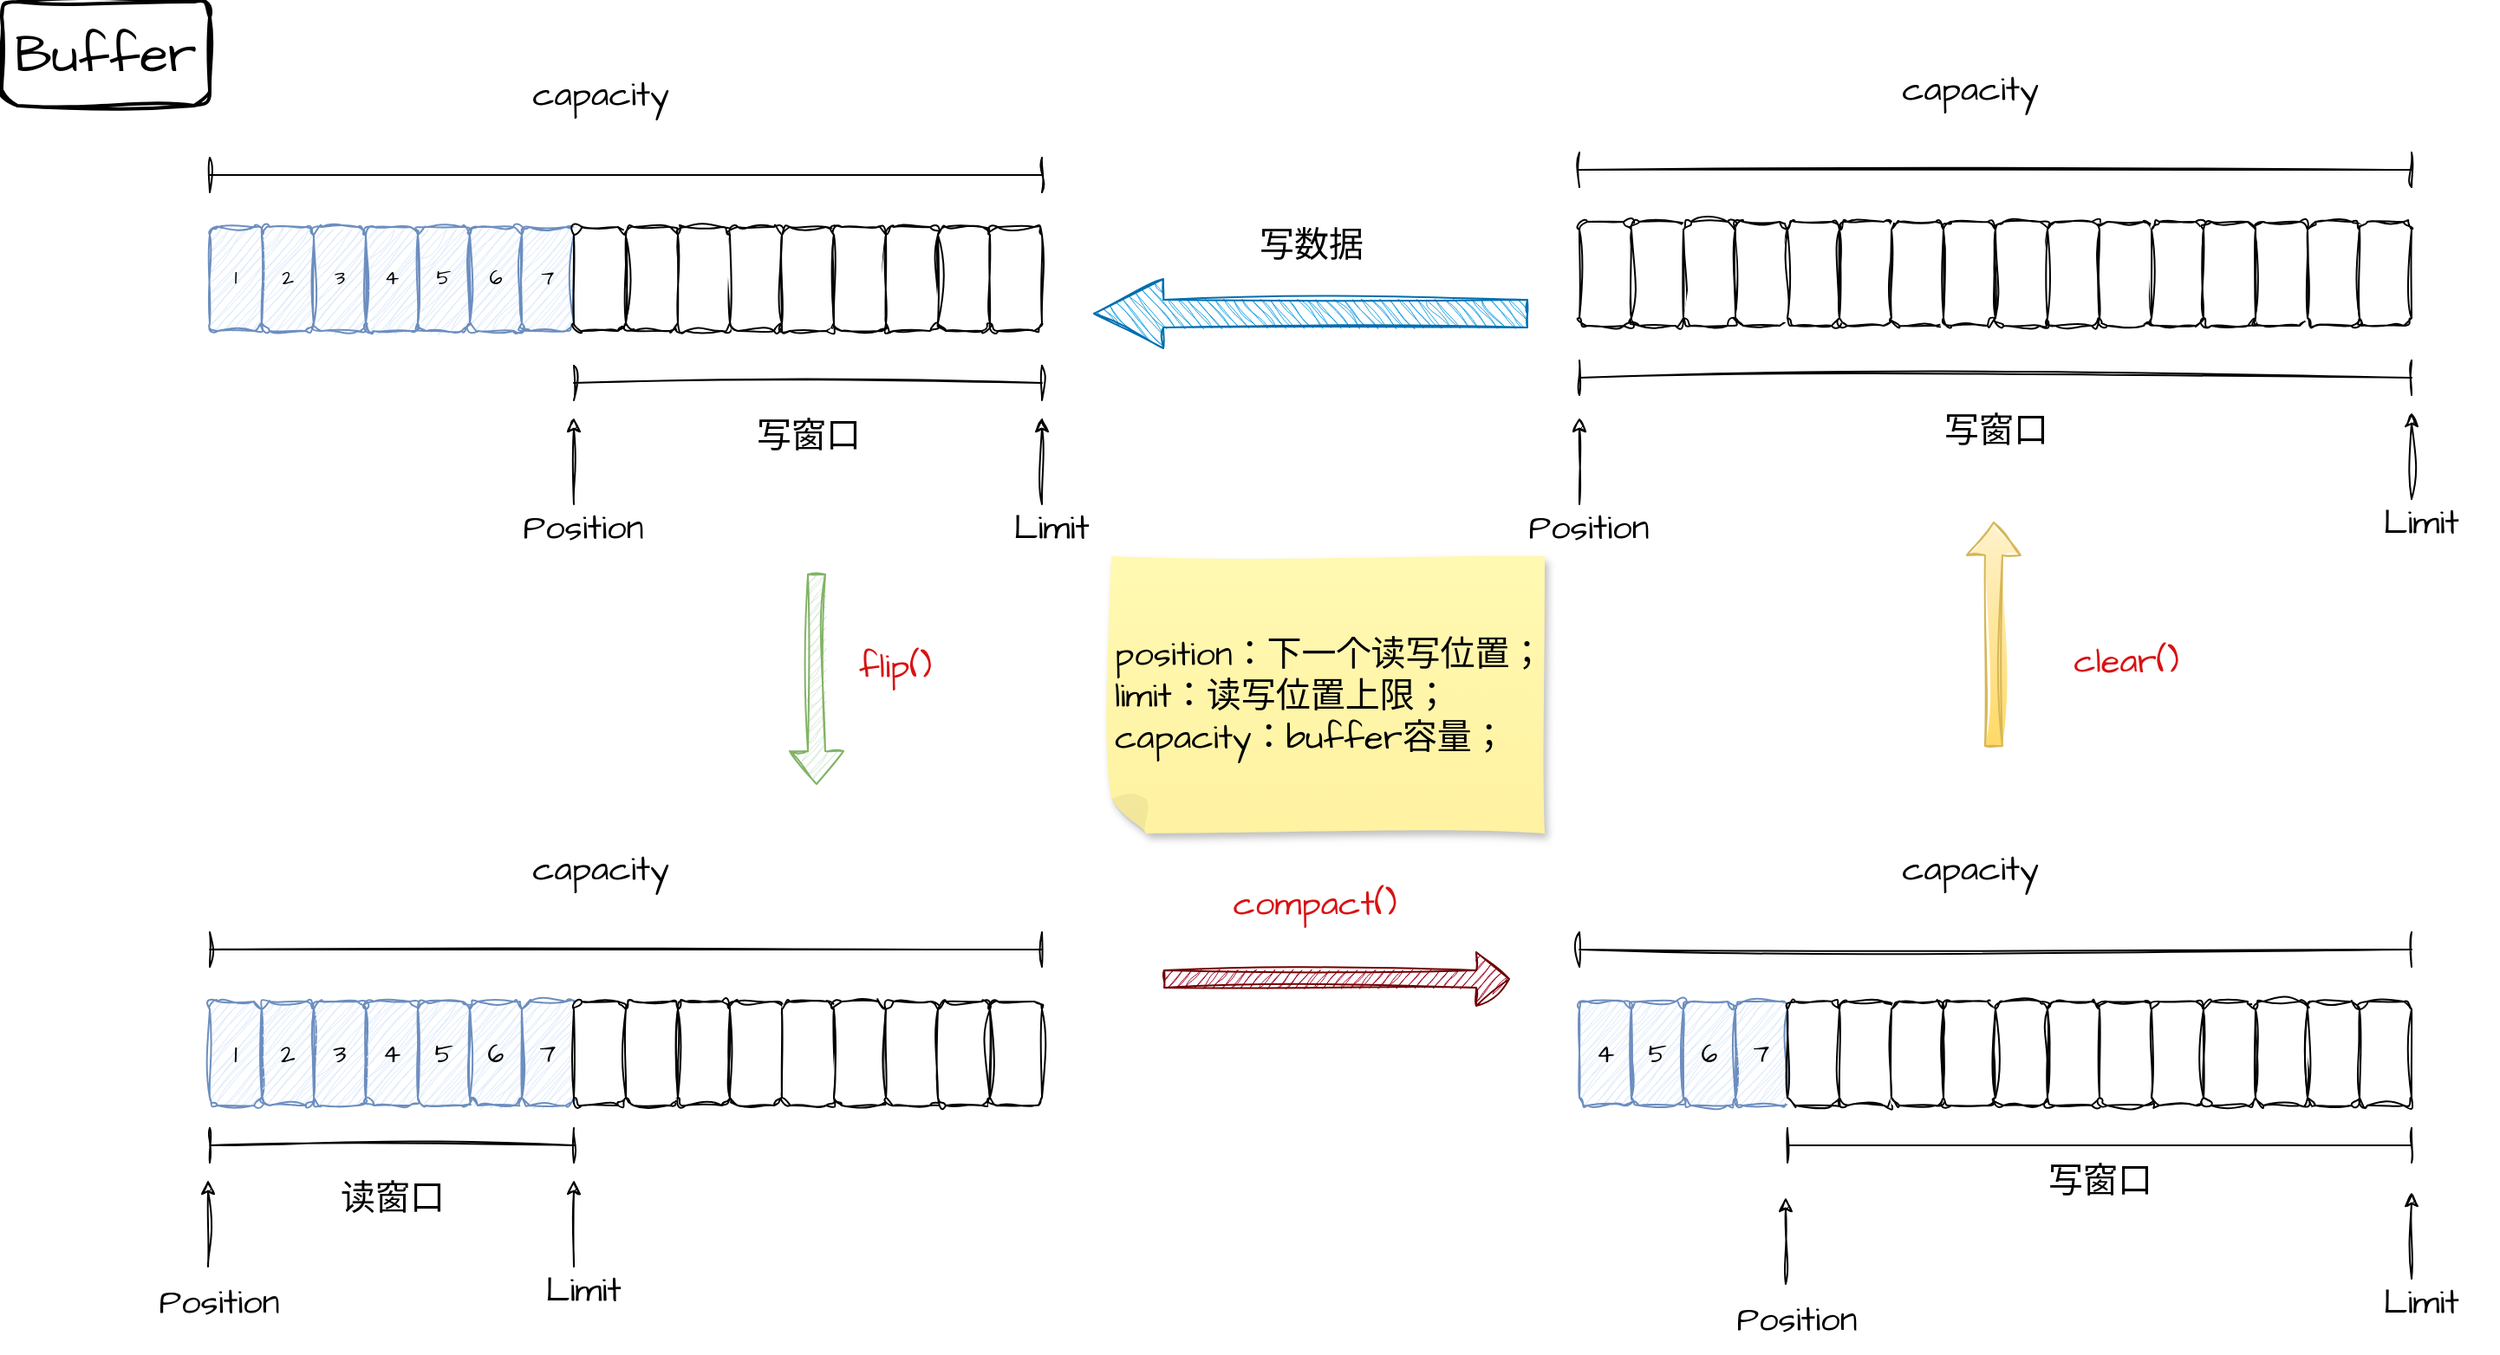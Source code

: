 <mxfile version="27.0.6">
  <diagram name="NIO" id="hX4jP7OQeTvtpRKGKHou">
    <mxGraphModel dx="1096" dy="573" grid="1" gridSize="10" guides="1" tooltips="1" connect="1" arrows="1" fold="1" page="1" pageScale="1" pageWidth="827" pageHeight="1169" math="0" shadow="0">
      <root>
        <mxCell id="0" />
        <mxCell id="1" parent="0" />
        <mxCell id="yHCWqc4DaBY5xj_Iv7wU-91" value="" style="group;fontSize=15;" vertex="1" connectable="0" parent="1">
          <mxGeometry x="90" y="490" width="520" height="290" as="geometry" />
        </mxCell>
        <mxCell id="yHCWqc4DaBY5xj_Iv7wU-63" value="" style="group" vertex="1" connectable="0" parent="yHCWqc4DaBY5xj_Iv7wU-91">
          <mxGeometry x="40" width="480" height="157" as="geometry" />
        </mxCell>
        <mxCell id="yHCWqc4DaBY5xj_Iv7wU-64" value="1" style="rounded=1;whiteSpace=wrap;html=1;sketch=1;hachureGap=4;jiggle=2;curveFitting=1;fontFamily=Architects Daughter;fontSource=https%3A%2F%2Ffonts.googleapis.com%2Fcss%3Ffamily%3DArchitects%2BDaughter;fillColor=#dae8fc;strokeColor=#6c8ebf;fontSize=15;" vertex="1" parent="yHCWqc4DaBY5xj_Iv7wU-63">
          <mxGeometry y="97" width="30" height="60" as="geometry" />
        </mxCell>
        <mxCell id="yHCWqc4DaBY5xj_Iv7wU-65" value="2" style="rounded=1;whiteSpace=wrap;html=1;sketch=1;hachureGap=4;jiggle=2;curveFitting=1;fontFamily=Architects Daughter;fontSource=https%3A%2F%2Ffonts.googleapis.com%2Fcss%3Ffamily%3DArchitects%2BDaughter;fillColor=#dae8fc;strokeColor=#6c8ebf;fontSize=15;" vertex="1" parent="yHCWqc4DaBY5xj_Iv7wU-63">
          <mxGeometry x="30" y="97" width="30" height="60" as="geometry" />
        </mxCell>
        <mxCell id="yHCWqc4DaBY5xj_Iv7wU-66" value="3" style="rounded=1;whiteSpace=wrap;html=1;sketch=1;hachureGap=4;jiggle=2;curveFitting=1;fontFamily=Architects Daughter;fontSource=https%3A%2F%2Ffonts.googleapis.com%2Fcss%3Ffamily%3DArchitects%2BDaughter;fillColor=#dae8fc;strokeColor=#6c8ebf;fontSize=15;" vertex="1" parent="yHCWqc4DaBY5xj_Iv7wU-63">
          <mxGeometry x="60" y="97" width="30" height="60" as="geometry" />
        </mxCell>
        <mxCell id="yHCWqc4DaBY5xj_Iv7wU-67" value="4" style="rounded=1;whiteSpace=wrap;html=1;sketch=1;hachureGap=4;jiggle=2;curveFitting=1;fontFamily=Architects Daughter;fontSource=https%3A%2F%2Ffonts.googleapis.com%2Fcss%3Ffamily%3DArchitects%2BDaughter;fillColor=#dae8fc;strokeColor=#6c8ebf;fontSize=15;" vertex="1" parent="yHCWqc4DaBY5xj_Iv7wU-63">
          <mxGeometry x="90" y="97" width="30" height="60" as="geometry" />
        </mxCell>
        <mxCell id="yHCWqc4DaBY5xj_Iv7wU-68" value="5" style="rounded=1;whiteSpace=wrap;html=1;sketch=1;hachureGap=4;jiggle=2;curveFitting=1;fontFamily=Architects Daughter;fontSource=https%3A%2F%2Ffonts.googleapis.com%2Fcss%3Ffamily%3DArchitects%2BDaughter;fillColor=#dae8fc;strokeColor=#6c8ebf;fontSize=15;" vertex="1" parent="yHCWqc4DaBY5xj_Iv7wU-63">
          <mxGeometry x="120" y="97" width="30" height="60" as="geometry" />
        </mxCell>
        <mxCell id="yHCWqc4DaBY5xj_Iv7wU-69" value="6" style="rounded=1;whiteSpace=wrap;html=1;sketch=1;hachureGap=4;jiggle=2;curveFitting=1;fontFamily=Architects Daughter;fontSource=https%3A%2F%2Ffonts.googleapis.com%2Fcss%3Ffamily%3DArchitects%2BDaughter;fillColor=#dae8fc;strokeColor=#6c8ebf;fontSize=15;" vertex="1" parent="yHCWqc4DaBY5xj_Iv7wU-63">
          <mxGeometry x="150" y="97" width="30" height="60" as="geometry" />
        </mxCell>
        <mxCell id="yHCWqc4DaBY5xj_Iv7wU-70" value="7" style="rounded=1;whiteSpace=wrap;html=1;sketch=1;hachureGap=4;jiggle=2;curveFitting=1;fontFamily=Architects Daughter;fontSource=https%3A%2F%2Ffonts.googleapis.com%2Fcss%3Ffamily%3DArchitects%2BDaughter;fillColor=#dae8fc;strokeColor=#6c8ebf;fontSize=15;" vertex="1" parent="yHCWqc4DaBY5xj_Iv7wU-63">
          <mxGeometry x="180" y="97" width="30" height="60" as="geometry" />
        </mxCell>
        <mxCell id="yHCWqc4DaBY5xj_Iv7wU-71" value="" style="rounded=1;whiteSpace=wrap;html=1;sketch=1;hachureGap=4;jiggle=2;curveFitting=1;fontFamily=Architects Daughter;fontSource=https%3A%2F%2Ffonts.googleapis.com%2Fcss%3Ffamily%3DArchitects%2BDaughter;fontSize=15;" vertex="1" parent="yHCWqc4DaBY5xj_Iv7wU-63">
          <mxGeometry x="210" y="97" width="30" height="60" as="geometry" />
        </mxCell>
        <mxCell id="yHCWqc4DaBY5xj_Iv7wU-72" value="" style="rounded=1;whiteSpace=wrap;html=1;sketch=1;hachureGap=4;jiggle=2;curveFitting=1;fontFamily=Architects Daughter;fontSource=https%3A%2F%2Ffonts.googleapis.com%2Fcss%3Ffamily%3DArchitects%2BDaughter;fontSize=15;" vertex="1" parent="yHCWqc4DaBY5xj_Iv7wU-63">
          <mxGeometry x="240" y="97" width="30" height="60" as="geometry" />
        </mxCell>
        <mxCell id="yHCWqc4DaBY5xj_Iv7wU-73" value="" style="rounded=1;whiteSpace=wrap;html=1;sketch=1;hachureGap=4;jiggle=2;curveFitting=1;fontFamily=Architects Daughter;fontSource=https%3A%2F%2Ffonts.googleapis.com%2Fcss%3Ffamily%3DArchitects%2BDaughter;fontSize=15;" vertex="1" parent="yHCWqc4DaBY5xj_Iv7wU-63">
          <mxGeometry x="270" y="97" width="30" height="60" as="geometry" />
        </mxCell>
        <mxCell id="yHCWqc4DaBY5xj_Iv7wU-74" value="" style="rounded=1;whiteSpace=wrap;html=1;sketch=1;hachureGap=4;jiggle=2;curveFitting=1;fontFamily=Architects Daughter;fontSource=https%3A%2F%2Ffonts.googleapis.com%2Fcss%3Ffamily%3DArchitects%2BDaughter;fontSize=15;" vertex="1" parent="yHCWqc4DaBY5xj_Iv7wU-63">
          <mxGeometry x="300" y="97" width="30" height="60" as="geometry" />
        </mxCell>
        <mxCell id="yHCWqc4DaBY5xj_Iv7wU-75" value="" style="rounded=1;whiteSpace=wrap;html=1;sketch=1;hachureGap=4;jiggle=2;curveFitting=1;fontFamily=Architects Daughter;fontSource=https%3A%2F%2Ffonts.googleapis.com%2Fcss%3Ffamily%3DArchitects%2BDaughter;fontSize=15;" vertex="1" parent="yHCWqc4DaBY5xj_Iv7wU-63">
          <mxGeometry x="330" y="97" width="30" height="60" as="geometry" />
        </mxCell>
        <mxCell id="yHCWqc4DaBY5xj_Iv7wU-76" value="" style="rounded=1;whiteSpace=wrap;html=1;sketch=1;hachureGap=4;jiggle=2;curveFitting=1;fontFamily=Architects Daughter;fontSource=https%3A%2F%2Ffonts.googleapis.com%2Fcss%3Ffamily%3DArchitects%2BDaughter;fontSize=15;" vertex="1" parent="yHCWqc4DaBY5xj_Iv7wU-63">
          <mxGeometry x="360" y="97" width="30" height="60" as="geometry" />
        </mxCell>
        <mxCell id="yHCWqc4DaBY5xj_Iv7wU-77" value="" style="rounded=1;whiteSpace=wrap;html=1;sketch=1;hachureGap=4;jiggle=2;curveFitting=1;fontFamily=Architects Daughter;fontSource=https%3A%2F%2Ffonts.googleapis.com%2Fcss%3Ffamily%3DArchitects%2BDaughter;fontSize=15;" vertex="1" parent="yHCWqc4DaBY5xj_Iv7wU-63">
          <mxGeometry x="390" y="97" width="30" height="60" as="geometry" />
        </mxCell>
        <mxCell id="yHCWqc4DaBY5xj_Iv7wU-78" value="" style="rounded=1;whiteSpace=wrap;html=1;sketch=1;hachureGap=4;jiggle=2;curveFitting=1;fontFamily=Architects Daughter;fontSource=https%3A%2F%2Ffonts.googleapis.com%2Fcss%3Ffamily%3DArchitects%2BDaughter;fontSize=15;" vertex="1" parent="yHCWqc4DaBY5xj_Iv7wU-63">
          <mxGeometry x="420" y="97" width="30" height="60" as="geometry" />
        </mxCell>
        <mxCell id="yHCWqc4DaBY5xj_Iv7wU-79" value="" style="rounded=1;whiteSpace=wrap;html=1;sketch=1;hachureGap=4;jiggle=2;curveFitting=1;fontFamily=Architects Daughter;fontSource=https%3A%2F%2Ffonts.googleapis.com%2Fcss%3Ffamily%3DArchitects%2BDaughter;fontSize=15;" vertex="1" parent="yHCWqc4DaBY5xj_Iv7wU-63">
          <mxGeometry x="450" y="97" width="30" height="60" as="geometry" />
        </mxCell>
        <mxCell id="yHCWqc4DaBY5xj_Iv7wU-80" value="" style="shape=crossbar;whiteSpace=wrap;html=1;rounded=1;sketch=1;hachureGap=4;jiggle=2;curveFitting=1;fontFamily=Architects Daughter;fontSource=https%3A%2F%2Ffonts.googleapis.com%2Fcss%3Ffamily%3DArchitects%2BDaughter;" vertex="1" parent="yHCWqc4DaBY5xj_Iv7wU-63">
          <mxGeometry y="57" width="480" height="20" as="geometry" />
        </mxCell>
        <mxCell id="yHCWqc4DaBY5xj_Iv7wU-81" value="capacity" style="text;html=1;align=center;verticalAlign=middle;resizable=0;points=[];autosize=1;strokeColor=none;fillColor=none;fontFamily=Architects Daughter;fontSource=https%3A%2F%2Ffonts.googleapis.com%2Fcss%3Ffamily%3DArchitects%2BDaughter;fontSize=20;" vertex="1" parent="yHCWqc4DaBY5xj_Iv7wU-63">
          <mxGeometry x="175" width="100" height="40" as="geometry" />
        </mxCell>
        <mxCell id="yHCWqc4DaBY5xj_Iv7wU-82" value="" style="shape=crossbar;whiteSpace=wrap;html=1;rounded=1;sketch=1;hachureGap=4;jiggle=2;curveFitting=1;fontFamily=Architects Daughter;fontSource=https%3A%2F%2Ffonts.googleapis.com%2Fcss%3Ffamily%3DArchitects%2BDaughter;" vertex="1" parent="yHCWqc4DaBY5xj_Iv7wU-91">
          <mxGeometry x="40" y="170" width="210" height="20" as="geometry" />
        </mxCell>
        <mxCell id="yHCWqc4DaBY5xj_Iv7wU-83" value="读窗口" style="text;html=1;align=center;verticalAlign=middle;resizable=0;points=[];autosize=1;strokeColor=none;fillColor=none;fontFamily=Architects Daughter;fontSource=https%3A%2F%2Ffonts.googleapis.com%2Fcss%3Ffamily%3DArchitects%2BDaughter;fontSize=20;" vertex="1" parent="yHCWqc4DaBY5xj_Iv7wU-91">
          <mxGeometry x="105" y="190" width="80" height="40" as="geometry" />
        </mxCell>
        <mxCell id="yHCWqc4DaBY5xj_Iv7wU-87" value="" style="group;fontSize=20;" vertex="1" connectable="0" parent="yHCWqc4DaBY5xj_Iv7wU-91">
          <mxGeometry x="210" y="200" width="90" height="83" as="geometry" />
        </mxCell>
        <mxCell id="yHCWqc4DaBY5xj_Iv7wU-90" value="" style="group" vertex="1" connectable="0" parent="yHCWqc4DaBY5xj_Iv7wU-87">
          <mxGeometry x="10" width="70" height="83" as="geometry" />
        </mxCell>
        <mxCell id="yHCWqc4DaBY5xj_Iv7wU-88" value="" style="edgeStyle=none;orthogonalLoop=1;jettySize=auto;html=1;rounded=0;sketch=1;hachureGap=4;jiggle=2;curveFitting=1;fontFamily=Architects Daughter;fontSource=https%3A%2F%2Ffonts.googleapis.com%2Fcss%3Ffamily%3DArchitects%2BDaughter;" edge="1" parent="yHCWqc4DaBY5xj_Iv7wU-90">
          <mxGeometry width="80" relative="1" as="geometry">
            <mxPoint x="30" y="50" as="sourcePoint" />
            <mxPoint x="30" as="targetPoint" />
            <Array as="points" />
          </mxGeometry>
        </mxCell>
        <mxCell id="yHCWqc4DaBY5xj_Iv7wU-89" value="Limit" style="text;html=1;align=center;verticalAlign=middle;resizable=0;points=[];autosize=1;strokeColor=none;fillColor=none;fontFamily=Architects Daughter;fontSource=https%3A%2F%2Ffonts.googleapis.com%2Fcss%3Ffamily%3DArchitects%2BDaughter;fontSize=20;" vertex="1" parent="yHCWqc4DaBY5xj_Iv7wU-90">
          <mxGeometry y="43" width="70" height="40" as="geometry" />
        </mxCell>
        <mxCell id="yHCWqc4DaBY5xj_Iv7wU-85" value="" style="edgeStyle=none;orthogonalLoop=1;jettySize=auto;html=1;rounded=0;sketch=1;hachureGap=4;jiggle=2;curveFitting=1;fontFamily=Architects Daughter;fontSource=https%3A%2F%2Ffonts.googleapis.com%2Fcss%3Ffamily%3DArchitects%2BDaughter;" edge="1" parent="yHCWqc4DaBY5xj_Iv7wU-91">
          <mxGeometry width="80" relative="1" as="geometry">
            <mxPoint x="39" y="250" as="sourcePoint" />
            <mxPoint x="39" y="200" as="targetPoint" />
            <Array as="points" />
          </mxGeometry>
        </mxCell>
        <mxCell id="yHCWqc4DaBY5xj_Iv7wU-86" value="Position" style="text;html=1;align=center;verticalAlign=middle;resizable=0;points=[];autosize=1;strokeColor=none;fillColor=none;fontFamily=Architects Daughter;fontSource=https%3A%2F%2Ffonts.googleapis.com%2Fcss%3Ffamily%3DArchitects%2BDaughter;fontSize=20;" vertex="1" parent="yHCWqc4DaBY5xj_Iv7wU-91">
          <mxGeometry y="250" width="90" height="40" as="geometry" />
        </mxCell>
        <mxCell id="yHCWqc4DaBY5xj_Iv7wU-92" value="" style="group" vertex="1" connectable="0" parent="1">
          <mxGeometry x="130" y="43" width="530" height="290" as="geometry" />
        </mxCell>
        <mxCell id="yHCWqc4DaBY5xj_Iv7wU-19" value="" style="group" vertex="1" connectable="0" parent="yHCWqc4DaBY5xj_Iv7wU-92">
          <mxGeometry width="480" height="157" as="geometry" />
        </mxCell>
        <mxCell id="yHCWqc4DaBY5xj_Iv7wU-1" value="1" style="rounded=1;whiteSpace=wrap;html=1;sketch=1;hachureGap=4;jiggle=2;curveFitting=1;fontFamily=Architects Daughter;fontSource=https%3A%2F%2Ffonts.googleapis.com%2Fcss%3Ffamily%3DArchitects%2BDaughter;fillColor=#dae8fc;strokeColor=#6c8ebf;" vertex="1" parent="yHCWqc4DaBY5xj_Iv7wU-19">
          <mxGeometry y="97" width="30" height="60" as="geometry" />
        </mxCell>
        <mxCell id="yHCWqc4DaBY5xj_Iv7wU-2" value="2" style="rounded=1;whiteSpace=wrap;html=1;sketch=1;hachureGap=4;jiggle=2;curveFitting=1;fontFamily=Architects Daughter;fontSource=https%3A%2F%2Ffonts.googleapis.com%2Fcss%3Ffamily%3DArchitects%2BDaughter;fillColor=#dae8fc;strokeColor=#6c8ebf;" vertex="1" parent="yHCWqc4DaBY5xj_Iv7wU-19">
          <mxGeometry x="30" y="97" width="30" height="60" as="geometry" />
        </mxCell>
        <mxCell id="yHCWqc4DaBY5xj_Iv7wU-3" value="3" style="rounded=1;whiteSpace=wrap;html=1;sketch=1;hachureGap=4;jiggle=2;curveFitting=1;fontFamily=Architects Daughter;fontSource=https%3A%2F%2Ffonts.googleapis.com%2Fcss%3Ffamily%3DArchitects%2BDaughter;fillColor=#dae8fc;strokeColor=#6c8ebf;" vertex="1" parent="yHCWqc4DaBY5xj_Iv7wU-19">
          <mxGeometry x="60" y="97" width="30" height="60" as="geometry" />
        </mxCell>
        <mxCell id="yHCWqc4DaBY5xj_Iv7wU-4" value="4" style="rounded=1;whiteSpace=wrap;html=1;sketch=1;hachureGap=4;jiggle=2;curveFitting=1;fontFamily=Architects Daughter;fontSource=https%3A%2F%2Ffonts.googleapis.com%2Fcss%3Ffamily%3DArchitects%2BDaughter;fillColor=#dae8fc;strokeColor=#6c8ebf;" vertex="1" parent="yHCWqc4DaBY5xj_Iv7wU-19">
          <mxGeometry x="90" y="97" width="30" height="60" as="geometry" />
        </mxCell>
        <mxCell id="yHCWqc4DaBY5xj_Iv7wU-5" value="5" style="rounded=1;whiteSpace=wrap;html=1;sketch=1;hachureGap=4;jiggle=2;curveFitting=1;fontFamily=Architects Daughter;fontSource=https%3A%2F%2Ffonts.googleapis.com%2Fcss%3Ffamily%3DArchitects%2BDaughter;fillColor=#dae8fc;strokeColor=#6c8ebf;" vertex="1" parent="yHCWqc4DaBY5xj_Iv7wU-19">
          <mxGeometry x="120" y="97" width="30" height="60" as="geometry" />
        </mxCell>
        <mxCell id="yHCWqc4DaBY5xj_Iv7wU-6" value="6" style="rounded=1;whiteSpace=wrap;html=1;sketch=1;hachureGap=4;jiggle=2;curveFitting=1;fontFamily=Architects Daughter;fontSource=https%3A%2F%2Ffonts.googleapis.com%2Fcss%3Ffamily%3DArchitects%2BDaughter;fillColor=#dae8fc;strokeColor=#6c8ebf;" vertex="1" parent="yHCWqc4DaBY5xj_Iv7wU-19">
          <mxGeometry x="150" y="97" width="30" height="60" as="geometry" />
        </mxCell>
        <mxCell id="yHCWqc4DaBY5xj_Iv7wU-7" value="7" style="rounded=1;whiteSpace=wrap;html=1;sketch=1;hachureGap=4;jiggle=2;curveFitting=1;fontFamily=Architects Daughter;fontSource=https%3A%2F%2Ffonts.googleapis.com%2Fcss%3Ffamily%3DArchitects%2BDaughter;fillColor=#dae8fc;strokeColor=#6c8ebf;" vertex="1" parent="yHCWqc4DaBY5xj_Iv7wU-19">
          <mxGeometry x="180" y="97" width="30" height="60" as="geometry" />
        </mxCell>
        <mxCell id="yHCWqc4DaBY5xj_Iv7wU-8" value="" style="rounded=1;whiteSpace=wrap;html=1;sketch=1;hachureGap=4;jiggle=2;curveFitting=1;fontFamily=Architects Daughter;fontSource=https%3A%2F%2Ffonts.googleapis.com%2Fcss%3Ffamily%3DArchitects%2BDaughter;" vertex="1" parent="yHCWqc4DaBY5xj_Iv7wU-19">
          <mxGeometry x="210" y="97" width="30" height="60" as="geometry" />
        </mxCell>
        <mxCell id="yHCWqc4DaBY5xj_Iv7wU-9" value="" style="rounded=1;whiteSpace=wrap;html=1;sketch=1;hachureGap=4;jiggle=2;curveFitting=1;fontFamily=Architects Daughter;fontSource=https%3A%2F%2Ffonts.googleapis.com%2Fcss%3Ffamily%3DArchitects%2BDaughter;" vertex="1" parent="yHCWqc4DaBY5xj_Iv7wU-19">
          <mxGeometry x="240" y="97" width="30" height="60" as="geometry" />
        </mxCell>
        <mxCell id="yHCWqc4DaBY5xj_Iv7wU-10" value="" style="rounded=1;whiteSpace=wrap;html=1;sketch=1;hachureGap=4;jiggle=2;curveFitting=1;fontFamily=Architects Daughter;fontSource=https%3A%2F%2Ffonts.googleapis.com%2Fcss%3Ffamily%3DArchitects%2BDaughter;" vertex="1" parent="yHCWqc4DaBY5xj_Iv7wU-19">
          <mxGeometry x="270" y="97" width="30" height="60" as="geometry" />
        </mxCell>
        <mxCell id="yHCWqc4DaBY5xj_Iv7wU-11" value="" style="rounded=1;whiteSpace=wrap;html=1;sketch=1;hachureGap=4;jiggle=2;curveFitting=1;fontFamily=Architects Daughter;fontSource=https%3A%2F%2Ffonts.googleapis.com%2Fcss%3Ffamily%3DArchitects%2BDaughter;" vertex="1" parent="yHCWqc4DaBY5xj_Iv7wU-19">
          <mxGeometry x="300" y="97" width="30" height="60" as="geometry" />
        </mxCell>
        <mxCell id="yHCWqc4DaBY5xj_Iv7wU-12" value="" style="rounded=1;whiteSpace=wrap;html=1;sketch=1;hachureGap=4;jiggle=2;curveFitting=1;fontFamily=Architects Daughter;fontSource=https%3A%2F%2Ffonts.googleapis.com%2Fcss%3Ffamily%3DArchitects%2BDaughter;" vertex="1" parent="yHCWqc4DaBY5xj_Iv7wU-19">
          <mxGeometry x="330" y="97" width="30" height="60" as="geometry" />
        </mxCell>
        <mxCell id="yHCWqc4DaBY5xj_Iv7wU-13" value="" style="rounded=1;whiteSpace=wrap;html=1;sketch=1;hachureGap=4;jiggle=2;curveFitting=1;fontFamily=Architects Daughter;fontSource=https%3A%2F%2Ffonts.googleapis.com%2Fcss%3Ffamily%3DArchitects%2BDaughter;" vertex="1" parent="yHCWqc4DaBY5xj_Iv7wU-19">
          <mxGeometry x="360" y="97" width="30" height="60" as="geometry" />
        </mxCell>
        <mxCell id="yHCWqc4DaBY5xj_Iv7wU-14" value="" style="rounded=1;whiteSpace=wrap;html=1;sketch=1;hachureGap=4;jiggle=2;curveFitting=1;fontFamily=Architects Daughter;fontSource=https%3A%2F%2Ffonts.googleapis.com%2Fcss%3Ffamily%3DArchitects%2BDaughter;" vertex="1" parent="yHCWqc4DaBY5xj_Iv7wU-19">
          <mxGeometry x="390" y="97" width="30" height="60" as="geometry" />
        </mxCell>
        <mxCell id="yHCWqc4DaBY5xj_Iv7wU-15" value="" style="rounded=1;whiteSpace=wrap;html=1;sketch=1;hachureGap=4;jiggle=2;curveFitting=1;fontFamily=Architects Daughter;fontSource=https%3A%2F%2Ffonts.googleapis.com%2Fcss%3Ffamily%3DArchitects%2BDaughter;" vertex="1" parent="yHCWqc4DaBY5xj_Iv7wU-19">
          <mxGeometry x="420" y="97" width="30" height="60" as="geometry" />
        </mxCell>
        <mxCell id="yHCWqc4DaBY5xj_Iv7wU-16" value="" style="rounded=1;whiteSpace=wrap;html=1;sketch=1;hachureGap=4;jiggle=2;curveFitting=1;fontFamily=Architects Daughter;fontSource=https%3A%2F%2Ffonts.googleapis.com%2Fcss%3Ffamily%3DArchitects%2BDaughter;" vertex="1" parent="yHCWqc4DaBY5xj_Iv7wU-19">
          <mxGeometry x="450" y="97" width="30" height="60" as="geometry" />
        </mxCell>
        <mxCell id="yHCWqc4DaBY5xj_Iv7wU-17" value="" style="shape=crossbar;whiteSpace=wrap;html=1;rounded=1;sketch=1;hachureGap=4;jiggle=2;curveFitting=1;fontFamily=Architects Daughter;fontSource=https%3A%2F%2Ffonts.googleapis.com%2Fcss%3Ffamily%3DArchitects%2BDaughter;" vertex="1" parent="yHCWqc4DaBY5xj_Iv7wU-19">
          <mxGeometry y="57" width="480" height="20" as="geometry" />
        </mxCell>
        <mxCell id="yHCWqc4DaBY5xj_Iv7wU-18" value="capacity" style="text;html=1;align=center;verticalAlign=middle;resizable=0;points=[];autosize=1;strokeColor=none;fillColor=none;fontFamily=Architects Daughter;fontSource=https%3A%2F%2Ffonts.googleapis.com%2Fcss%3Ffamily%3DArchitects%2BDaughter;fontSize=20;" vertex="1" parent="yHCWqc4DaBY5xj_Iv7wU-19">
          <mxGeometry x="175" width="100" height="40" as="geometry" />
        </mxCell>
        <mxCell id="yHCWqc4DaBY5xj_Iv7wU-20" value="" style="shape=crossbar;whiteSpace=wrap;html=1;rounded=1;sketch=1;hachureGap=4;jiggle=2;curveFitting=1;fontFamily=Architects Daughter;fontSource=https%3A%2F%2Ffonts.googleapis.com%2Fcss%3Ffamily%3DArchitects%2BDaughter;" vertex="1" parent="yHCWqc4DaBY5xj_Iv7wU-92">
          <mxGeometry x="210" y="177" width="270" height="20" as="geometry" />
        </mxCell>
        <mxCell id="yHCWqc4DaBY5xj_Iv7wU-21" value="写窗口" style="text;html=1;align=center;verticalAlign=middle;resizable=0;points=[];autosize=1;strokeColor=none;fillColor=none;fontFamily=Architects Daughter;fontSource=https%3A%2F%2Ffonts.googleapis.com%2Fcss%3Ffamily%3DArchitects%2BDaughter;fontSize=20;" vertex="1" parent="yHCWqc4DaBY5xj_Iv7wU-92">
          <mxGeometry x="305" y="197" width="80" height="40" as="geometry" />
        </mxCell>
        <mxCell id="yHCWqc4DaBY5xj_Iv7wU-59" value="" style="group" vertex="1" connectable="0" parent="yHCWqc4DaBY5xj_Iv7wU-92">
          <mxGeometry x="170" y="207" width="90" height="83" as="geometry" />
        </mxCell>
        <mxCell id="yHCWqc4DaBY5xj_Iv7wU-57" value="" style="edgeStyle=none;orthogonalLoop=1;jettySize=auto;html=1;rounded=0;sketch=1;hachureGap=4;jiggle=2;curveFitting=1;fontFamily=Architects Daughter;fontSource=https%3A%2F%2Ffonts.googleapis.com%2Fcss%3Ffamily%3DArchitects%2BDaughter;" edge="1" parent="yHCWqc4DaBY5xj_Iv7wU-59">
          <mxGeometry width="80" relative="1" as="geometry">
            <mxPoint x="40" y="50" as="sourcePoint" />
            <mxPoint x="40" as="targetPoint" />
            <Array as="points" />
          </mxGeometry>
        </mxCell>
        <mxCell id="yHCWqc4DaBY5xj_Iv7wU-58" value="Position" style="text;html=1;align=center;verticalAlign=middle;resizable=0;points=[];autosize=1;strokeColor=none;fillColor=none;fontFamily=Architects Daughter;fontSource=https%3A%2F%2Ffonts.googleapis.com%2Fcss%3Ffamily%3DArchitects%2BDaughter;fontSize=20;" vertex="1" parent="yHCWqc4DaBY5xj_Iv7wU-59">
          <mxGeometry y="43" width="90" height="40" as="geometry" />
        </mxCell>
        <mxCell id="yHCWqc4DaBY5xj_Iv7wU-60" value="" style="group;fontSize=20;" vertex="1" connectable="0" parent="yHCWqc4DaBY5xj_Iv7wU-92">
          <mxGeometry x="440" y="207" width="90" height="83" as="geometry" />
        </mxCell>
        <mxCell id="yHCWqc4DaBY5xj_Iv7wU-61" value="" style="edgeStyle=none;orthogonalLoop=1;jettySize=auto;html=1;rounded=0;sketch=1;hachureGap=4;jiggle=2;curveFitting=1;fontFamily=Architects Daughter;fontSource=https%3A%2F%2Ffonts.googleapis.com%2Fcss%3Ffamily%3DArchitects%2BDaughter;" edge="1" parent="yHCWqc4DaBY5xj_Iv7wU-60">
          <mxGeometry width="80" relative="1" as="geometry">
            <mxPoint x="40" y="50" as="sourcePoint" />
            <mxPoint x="40" as="targetPoint" />
            <Array as="points" />
          </mxGeometry>
        </mxCell>
        <mxCell id="yHCWqc4DaBY5xj_Iv7wU-62" value="Limit" style="text;html=1;align=center;verticalAlign=middle;resizable=0;points=[];autosize=1;strokeColor=none;fillColor=none;fontFamily=Architects Daughter;fontSource=https%3A%2F%2Ffonts.googleapis.com%2Fcss%3Ffamily%3DArchitects%2BDaughter;fontSize=20;" vertex="1" parent="yHCWqc4DaBY5xj_Iv7wU-60">
          <mxGeometry x="10" y="43" width="70" height="40" as="geometry" />
        </mxCell>
        <mxCell id="yHCWqc4DaBY5xj_Iv7wU-96" value="" style="shape=flexArrow;endArrow=classic;html=1;rounded=0;sketch=1;hachureGap=4;jiggle=2;curveFitting=1;fontFamily=Architects Daughter;fontSource=https%3A%2F%2Ffonts.googleapis.com%2Fcss%3Ffamily%3DArchitects%2BDaughter;entryX=1;entryY=0.75;entryDx=0;entryDy=0;fillColor=#d5e8d4;strokeColor=#82b366;" edge="1" parent="1">
          <mxGeometry width="50" height="50" relative="1" as="geometry">
            <mxPoint x="480" y="340" as="sourcePoint" />
            <mxPoint x="480" y="462" as="targetPoint" />
          </mxGeometry>
        </mxCell>
        <mxCell id="yHCWqc4DaBY5xj_Iv7wU-97" value="flip()" style="text;html=1;align=center;verticalAlign=middle;resizable=0;points=[];autosize=1;strokeColor=none;fillColor=none;fontFamily=Architects Daughter;fontSource=https%3A%2F%2Ffonts.googleapis.com%2Fcss%3Ffamily%3DArchitects%2BDaughter;fontSize=20;fontColor=light-dark(#d91212, #ededed);" vertex="1" parent="1">
          <mxGeometry x="490" y="373" width="70" height="40" as="geometry" />
        </mxCell>
        <mxCell id="yHCWqc4DaBY5xj_Iv7wU-129" value="" style="shape=flexArrow;endArrow=classic;html=1;rounded=0;sketch=1;hachureGap=4;jiggle=2;curveFitting=1;fontFamily=Architects Daughter;fontSource=https%3A%2F%2Ffonts.googleapis.com%2Fcss%3Ffamily%3DArchitects%2BDaughter;fillColor=#a20025;strokeColor=#6F0000;" edge="1" parent="1">
          <mxGeometry width="50" height="50" relative="1" as="geometry">
            <mxPoint x="680" y="574" as="sourcePoint" />
            <mxPoint x="880" y="574" as="targetPoint" />
          </mxGeometry>
        </mxCell>
        <mxCell id="yHCWqc4DaBY5xj_Iv7wU-130" value="compact()" style="text;html=1;align=center;verticalAlign=middle;resizable=0;points=[];autosize=1;strokeColor=none;fillColor=none;fontFamily=Architects Daughter;fontSource=https%3A%2F%2Ffonts.googleapis.com%2Fcss%3Ffamily%3DArchitects%2BDaughter;fontSize=20;fontColor=light-dark(#d91112, #ededed);" vertex="1" parent="1">
          <mxGeometry x="707" y="510" width="120" height="40" as="geometry" />
        </mxCell>
        <mxCell id="yHCWqc4DaBY5xj_Iv7wU-151" value="" style="shape=crossbar;whiteSpace=wrap;html=1;rounded=1;sketch=1;hachureGap=4;jiggle=2;curveFitting=1;fontFamily=Architects Daughter;fontSource=https%3A%2F%2Ffonts.googleapis.com%2Fcss%3Ffamily%3DArchitects%2BDaughter;" vertex="1" parent="1">
          <mxGeometry x="1040" y="660" width="360" height="20" as="geometry" />
        </mxCell>
        <mxCell id="yHCWqc4DaBY5xj_Iv7wU-152" value="写窗口" style="text;html=1;align=center;verticalAlign=middle;resizable=0;points=[];autosize=1;strokeColor=none;fillColor=none;fontFamily=Architects Daughter;fontSource=https%3A%2F%2Ffonts.googleapis.com%2Fcss%3Ffamily%3DArchitects%2BDaughter;fontSize=20;" vertex="1" parent="1">
          <mxGeometry x="1180" y="670" width="80" height="40" as="geometry" />
        </mxCell>
        <mxCell id="yHCWqc4DaBY5xj_Iv7wU-133" value="4" style="rounded=1;whiteSpace=wrap;html=1;sketch=1;hachureGap=4;jiggle=2;curveFitting=1;fontFamily=Architects Daughter;fontSource=https%3A%2F%2Ffonts.googleapis.com%2Fcss%3Ffamily%3DArchitects%2BDaughter;fillColor=#dae8fc;strokeColor=#6c8ebf;fontSize=15;" vertex="1" parent="1">
          <mxGeometry x="920" y="587" width="30" height="60" as="geometry" />
        </mxCell>
        <mxCell id="yHCWqc4DaBY5xj_Iv7wU-134" value="5" style="rounded=1;whiteSpace=wrap;html=1;sketch=1;hachureGap=4;jiggle=2;curveFitting=1;fontFamily=Architects Daughter;fontSource=https%3A%2F%2Ffonts.googleapis.com%2Fcss%3Ffamily%3DArchitects%2BDaughter;fillColor=#dae8fc;strokeColor=#6c8ebf;fontSize=15;" vertex="1" parent="1">
          <mxGeometry x="950" y="587" width="30" height="60" as="geometry" />
        </mxCell>
        <mxCell id="yHCWqc4DaBY5xj_Iv7wU-135" value="6" style="rounded=1;whiteSpace=wrap;html=1;sketch=1;hachureGap=4;jiggle=2;curveFitting=1;fontFamily=Architects Daughter;fontSource=https%3A%2F%2Ffonts.googleapis.com%2Fcss%3Ffamily%3DArchitects%2BDaughter;fillColor=#dae8fc;strokeColor=#6c8ebf;fontSize=15;" vertex="1" parent="1">
          <mxGeometry x="980" y="587" width="30" height="60" as="geometry" />
        </mxCell>
        <mxCell id="yHCWqc4DaBY5xj_Iv7wU-136" value="7" style="rounded=1;whiteSpace=wrap;html=1;sketch=1;hachureGap=4;jiggle=2;curveFitting=1;fontFamily=Architects Daughter;fontSource=https%3A%2F%2Ffonts.googleapis.com%2Fcss%3Ffamily%3DArchitects%2BDaughter;fillColor=#dae8fc;strokeColor=#6c8ebf;fontSize=15;" vertex="1" parent="1">
          <mxGeometry x="1010" y="587" width="30" height="60" as="geometry" />
        </mxCell>
        <mxCell id="yHCWqc4DaBY5xj_Iv7wU-137" value="" style="rounded=1;whiteSpace=wrap;html=1;sketch=1;hachureGap=4;jiggle=2;curveFitting=1;fontFamily=Architects Daughter;fontSource=https%3A%2F%2Ffonts.googleapis.com%2Fcss%3Ffamily%3DArchitects%2BDaughter;fontSize=15;" vertex="1" parent="1">
          <mxGeometry x="1040" y="587" width="30" height="60" as="geometry" />
        </mxCell>
        <mxCell id="yHCWqc4DaBY5xj_Iv7wU-138" value="" style="rounded=1;whiteSpace=wrap;html=1;sketch=1;hachureGap=4;jiggle=2;curveFitting=1;fontFamily=Architects Daughter;fontSource=https%3A%2F%2Ffonts.googleapis.com%2Fcss%3Ffamily%3DArchitects%2BDaughter;fontSize=15;" vertex="1" parent="1">
          <mxGeometry x="1070" y="587" width="30" height="60" as="geometry" />
        </mxCell>
        <mxCell id="yHCWqc4DaBY5xj_Iv7wU-139" value="" style="rounded=1;whiteSpace=wrap;html=1;sketch=1;hachureGap=4;jiggle=2;curveFitting=1;fontFamily=Architects Daughter;fontSource=https%3A%2F%2Ffonts.googleapis.com%2Fcss%3Ffamily%3DArchitects%2BDaughter;fontSize=15;" vertex="1" parent="1">
          <mxGeometry x="1100" y="587" width="30" height="60" as="geometry" />
        </mxCell>
        <mxCell id="yHCWqc4DaBY5xj_Iv7wU-140" value="" style="rounded=1;whiteSpace=wrap;html=1;sketch=1;hachureGap=4;jiggle=2;curveFitting=1;fontFamily=Architects Daughter;fontSource=https%3A%2F%2Ffonts.googleapis.com%2Fcss%3Ffamily%3DArchitects%2BDaughter;fontSize=15;" vertex="1" parent="1">
          <mxGeometry x="1130" y="587" width="30" height="60" as="geometry" />
        </mxCell>
        <mxCell id="yHCWqc4DaBY5xj_Iv7wU-141" value="" style="rounded=1;whiteSpace=wrap;html=1;sketch=1;hachureGap=4;jiggle=2;curveFitting=1;fontFamily=Architects Daughter;fontSource=https%3A%2F%2Ffonts.googleapis.com%2Fcss%3Ffamily%3DArchitects%2BDaughter;fontSize=15;" vertex="1" parent="1">
          <mxGeometry x="1160" y="587" width="30" height="60" as="geometry" />
        </mxCell>
        <mxCell id="yHCWqc4DaBY5xj_Iv7wU-142" value="" style="rounded=1;whiteSpace=wrap;html=1;sketch=1;hachureGap=4;jiggle=2;curveFitting=1;fontFamily=Architects Daughter;fontSource=https%3A%2F%2Ffonts.googleapis.com%2Fcss%3Ffamily%3DArchitects%2BDaughter;fontSize=15;" vertex="1" parent="1">
          <mxGeometry x="1190" y="587" width="30" height="60" as="geometry" />
        </mxCell>
        <mxCell id="yHCWqc4DaBY5xj_Iv7wU-143" value="" style="rounded=1;whiteSpace=wrap;html=1;sketch=1;hachureGap=4;jiggle=2;curveFitting=1;fontFamily=Architects Daughter;fontSource=https%3A%2F%2Ffonts.googleapis.com%2Fcss%3Ffamily%3DArchitects%2BDaughter;fontSize=15;" vertex="1" parent="1">
          <mxGeometry x="1220" y="587" width="30" height="60" as="geometry" />
        </mxCell>
        <mxCell id="yHCWqc4DaBY5xj_Iv7wU-144" value="" style="rounded=1;whiteSpace=wrap;html=1;sketch=1;hachureGap=4;jiggle=2;curveFitting=1;fontFamily=Architects Daughter;fontSource=https%3A%2F%2Ffonts.googleapis.com%2Fcss%3Ffamily%3DArchitects%2BDaughter;fontSize=15;" vertex="1" parent="1">
          <mxGeometry x="1250" y="587" width="30" height="60" as="geometry" />
        </mxCell>
        <mxCell id="yHCWqc4DaBY5xj_Iv7wU-145" value="" style="rounded=1;whiteSpace=wrap;html=1;sketch=1;hachureGap=4;jiggle=2;curveFitting=1;fontFamily=Architects Daughter;fontSource=https%3A%2F%2Ffonts.googleapis.com%2Fcss%3Ffamily%3DArchitects%2BDaughter;fontSize=15;" vertex="1" parent="1">
          <mxGeometry x="1280" y="587" width="30" height="60" as="geometry" />
        </mxCell>
        <mxCell id="yHCWqc4DaBY5xj_Iv7wU-146" value="" style="rounded=1;whiteSpace=wrap;html=1;sketch=1;hachureGap=4;jiggle=2;curveFitting=1;fontFamily=Architects Daughter;fontSource=https%3A%2F%2Ffonts.googleapis.com%2Fcss%3Ffamily%3DArchitects%2BDaughter;fontSize=15;" vertex="1" parent="1">
          <mxGeometry x="1310" y="587" width="30" height="60" as="geometry" />
        </mxCell>
        <mxCell id="yHCWqc4DaBY5xj_Iv7wU-147" value="" style="rounded=1;whiteSpace=wrap;html=1;sketch=1;hachureGap=4;jiggle=2;curveFitting=1;fontFamily=Architects Daughter;fontSource=https%3A%2F%2Ffonts.googleapis.com%2Fcss%3Ffamily%3DArchitects%2BDaughter;fontSize=15;" vertex="1" parent="1">
          <mxGeometry x="1340" y="587" width="30" height="60" as="geometry" />
        </mxCell>
        <mxCell id="yHCWqc4DaBY5xj_Iv7wU-148" value="" style="rounded=1;whiteSpace=wrap;html=1;sketch=1;hachureGap=4;jiggle=2;curveFitting=1;fontFamily=Architects Daughter;fontSource=https%3A%2F%2Ffonts.googleapis.com%2Fcss%3Ffamily%3DArchitects%2BDaughter;fontSize=15;" vertex="1" parent="1">
          <mxGeometry x="1370" y="587" width="30" height="60" as="geometry" />
        </mxCell>
        <mxCell id="yHCWqc4DaBY5xj_Iv7wU-149" value="" style="shape=crossbar;whiteSpace=wrap;html=1;rounded=1;sketch=1;hachureGap=4;jiggle=2;curveFitting=1;fontFamily=Architects Daughter;fontSource=https%3A%2F%2Ffonts.googleapis.com%2Fcss%3Ffamily%3DArchitects%2BDaughter;" vertex="1" parent="1">
          <mxGeometry x="920" y="547" width="480" height="20" as="geometry" />
        </mxCell>
        <mxCell id="yHCWqc4DaBY5xj_Iv7wU-150" value="capacity" style="text;html=1;align=center;verticalAlign=middle;resizable=0;points=[];autosize=1;strokeColor=none;fillColor=none;fontFamily=Architects Daughter;fontSource=https%3A%2F%2Ffonts.googleapis.com%2Fcss%3Ffamily%3DArchitects%2BDaughter;fontSize=20;" vertex="1" parent="1">
          <mxGeometry x="1095" y="490" width="100" height="40" as="geometry" />
        </mxCell>
        <mxCell id="yHCWqc4DaBY5xj_Iv7wU-154" value="" style="group" vertex="1" connectable="0" parent="1">
          <mxGeometry x="1370" y="697" width="70" height="83" as="geometry" />
        </mxCell>
        <mxCell id="yHCWqc4DaBY5xj_Iv7wU-155" value="" style="edgeStyle=none;orthogonalLoop=1;jettySize=auto;html=1;rounded=0;sketch=1;hachureGap=4;jiggle=2;curveFitting=1;fontFamily=Architects Daughter;fontSource=https%3A%2F%2Ffonts.googleapis.com%2Fcss%3Ffamily%3DArchitects%2BDaughter;" edge="1" parent="yHCWqc4DaBY5xj_Iv7wU-154">
          <mxGeometry width="80" relative="1" as="geometry">
            <mxPoint x="30" y="50" as="sourcePoint" />
            <mxPoint x="30" as="targetPoint" />
            <Array as="points" />
          </mxGeometry>
        </mxCell>
        <mxCell id="yHCWqc4DaBY5xj_Iv7wU-156" value="Limit" style="text;html=1;align=center;verticalAlign=middle;resizable=0;points=[];autosize=1;strokeColor=none;fillColor=none;fontFamily=Architects Daughter;fontSource=https%3A%2F%2Ffonts.googleapis.com%2Fcss%3Ffamily%3DArchitects%2BDaughter;fontSize=20;" vertex="1" parent="yHCWqc4DaBY5xj_Iv7wU-154">
          <mxGeometry y="43" width="70" height="40" as="geometry" />
        </mxCell>
        <mxCell id="yHCWqc4DaBY5xj_Iv7wU-161" value="" style="group" vertex="1" connectable="0" parent="1">
          <mxGeometry x="1000" y="700" width="90" height="90" as="geometry" />
        </mxCell>
        <mxCell id="yHCWqc4DaBY5xj_Iv7wU-157" value="" style="edgeStyle=none;orthogonalLoop=1;jettySize=auto;html=1;rounded=0;sketch=1;hachureGap=4;jiggle=2;curveFitting=1;fontFamily=Architects Daughter;fontSource=https%3A%2F%2Ffonts.googleapis.com%2Fcss%3Ffamily%3DArchitects%2BDaughter;" edge="1" parent="yHCWqc4DaBY5xj_Iv7wU-161">
          <mxGeometry width="80" relative="1" as="geometry">
            <mxPoint x="39" y="50" as="sourcePoint" />
            <mxPoint x="39" as="targetPoint" />
            <Array as="points" />
          </mxGeometry>
        </mxCell>
        <mxCell id="yHCWqc4DaBY5xj_Iv7wU-158" value="Position" style="text;html=1;align=center;verticalAlign=middle;resizable=0;points=[];autosize=1;strokeColor=none;fillColor=none;fontFamily=Architects Daughter;fontSource=https%3A%2F%2Ffonts.googleapis.com%2Fcss%3Ffamily%3DArchitects%2BDaughter;fontSize=20;" vertex="1" parent="yHCWqc4DaBY5xj_Iv7wU-161">
          <mxGeometry y="50" width="90" height="40" as="geometry" />
        </mxCell>
        <mxCell id="yHCWqc4DaBY5xj_Iv7wU-163" value="" style="group" vertex="1" connectable="0" parent="1">
          <mxGeometry x="920" y="40" width="480" height="157" as="geometry" />
        </mxCell>
        <mxCell id="yHCWqc4DaBY5xj_Iv7wU-164" value="" style="rounded=1;whiteSpace=wrap;html=1;sketch=1;hachureGap=4;jiggle=2;curveFitting=1;fontFamily=Architects Daughter;fontSource=https%3A%2F%2Ffonts.googleapis.com%2Fcss%3Ffamily%3DArchitects%2BDaughter;" vertex="1" parent="yHCWqc4DaBY5xj_Iv7wU-163">
          <mxGeometry y="97" width="30" height="60" as="geometry" />
        </mxCell>
        <mxCell id="yHCWqc4DaBY5xj_Iv7wU-165" value="" style="rounded=1;whiteSpace=wrap;html=1;sketch=1;hachureGap=4;jiggle=2;curveFitting=1;fontFamily=Architects Daughter;fontSource=https%3A%2F%2Ffonts.googleapis.com%2Fcss%3Ffamily%3DArchitects%2BDaughter;" vertex="1" parent="yHCWqc4DaBY5xj_Iv7wU-163">
          <mxGeometry x="30" y="97" width="30" height="60" as="geometry" />
        </mxCell>
        <mxCell id="yHCWqc4DaBY5xj_Iv7wU-166" value="" style="rounded=1;whiteSpace=wrap;html=1;sketch=1;hachureGap=4;jiggle=2;curveFitting=1;fontFamily=Architects Daughter;fontSource=https%3A%2F%2Ffonts.googleapis.com%2Fcss%3Ffamily%3DArchitects%2BDaughter;" vertex="1" parent="yHCWqc4DaBY5xj_Iv7wU-163">
          <mxGeometry x="60" y="97" width="30" height="60" as="geometry" />
        </mxCell>
        <mxCell id="yHCWqc4DaBY5xj_Iv7wU-167" value="" style="rounded=1;whiteSpace=wrap;html=1;sketch=1;hachureGap=4;jiggle=2;curveFitting=1;fontFamily=Architects Daughter;fontSource=https%3A%2F%2Ffonts.googleapis.com%2Fcss%3Ffamily%3DArchitects%2BDaughter;" vertex="1" parent="yHCWqc4DaBY5xj_Iv7wU-163">
          <mxGeometry x="90" y="97" width="30" height="60" as="geometry" />
        </mxCell>
        <mxCell id="yHCWqc4DaBY5xj_Iv7wU-168" value="" style="rounded=1;whiteSpace=wrap;html=1;sketch=1;hachureGap=4;jiggle=2;curveFitting=1;fontFamily=Architects Daughter;fontSource=https%3A%2F%2Ffonts.googleapis.com%2Fcss%3Ffamily%3DArchitects%2BDaughter;" vertex="1" parent="yHCWqc4DaBY5xj_Iv7wU-163">
          <mxGeometry x="120" y="97" width="30" height="60" as="geometry" />
        </mxCell>
        <mxCell id="yHCWqc4DaBY5xj_Iv7wU-169" value="" style="rounded=1;whiteSpace=wrap;html=1;sketch=1;hachureGap=4;jiggle=2;curveFitting=1;fontFamily=Architects Daughter;fontSource=https%3A%2F%2Ffonts.googleapis.com%2Fcss%3Ffamily%3DArchitects%2BDaughter;" vertex="1" parent="yHCWqc4DaBY5xj_Iv7wU-163">
          <mxGeometry x="150" y="97" width="30" height="60" as="geometry" />
        </mxCell>
        <mxCell id="yHCWqc4DaBY5xj_Iv7wU-170" value="" style="rounded=1;whiteSpace=wrap;html=1;sketch=1;hachureGap=4;jiggle=2;curveFitting=1;fontFamily=Architects Daughter;fontSource=https%3A%2F%2Ffonts.googleapis.com%2Fcss%3Ffamily%3DArchitects%2BDaughter;" vertex="1" parent="yHCWqc4DaBY5xj_Iv7wU-163">
          <mxGeometry x="180" y="97" width="30" height="60" as="geometry" />
        </mxCell>
        <mxCell id="yHCWqc4DaBY5xj_Iv7wU-171" value="" style="rounded=1;whiteSpace=wrap;html=1;sketch=1;hachureGap=4;jiggle=2;curveFitting=1;fontFamily=Architects Daughter;fontSource=https%3A%2F%2Ffonts.googleapis.com%2Fcss%3Ffamily%3DArchitects%2BDaughter;" vertex="1" parent="yHCWqc4DaBY5xj_Iv7wU-163">
          <mxGeometry x="210" y="97" width="30" height="60" as="geometry" />
        </mxCell>
        <mxCell id="yHCWqc4DaBY5xj_Iv7wU-172" value="" style="rounded=1;whiteSpace=wrap;html=1;sketch=1;hachureGap=4;jiggle=2;curveFitting=1;fontFamily=Architects Daughter;fontSource=https%3A%2F%2Ffonts.googleapis.com%2Fcss%3Ffamily%3DArchitects%2BDaughter;" vertex="1" parent="yHCWqc4DaBY5xj_Iv7wU-163">
          <mxGeometry x="240" y="97" width="30" height="60" as="geometry" />
        </mxCell>
        <mxCell id="yHCWqc4DaBY5xj_Iv7wU-173" value="" style="rounded=1;whiteSpace=wrap;html=1;sketch=1;hachureGap=4;jiggle=2;curveFitting=1;fontFamily=Architects Daughter;fontSource=https%3A%2F%2Ffonts.googleapis.com%2Fcss%3Ffamily%3DArchitects%2BDaughter;" vertex="1" parent="yHCWqc4DaBY5xj_Iv7wU-163">
          <mxGeometry x="270" y="97" width="30" height="60" as="geometry" />
        </mxCell>
        <mxCell id="yHCWqc4DaBY5xj_Iv7wU-174" value="" style="rounded=1;whiteSpace=wrap;html=1;sketch=1;hachureGap=4;jiggle=2;curveFitting=1;fontFamily=Architects Daughter;fontSource=https%3A%2F%2Ffonts.googleapis.com%2Fcss%3Ffamily%3DArchitects%2BDaughter;" vertex="1" parent="yHCWqc4DaBY5xj_Iv7wU-163">
          <mxGeometry x="300" y="97" width="30" height="60" as="geometry" />
        </mxCell>
        <mxCell id="yHCWqc4DaBY5xj_Iv7wU-175" value="" style="rounded=1;whiteSpace=wrap;html=1;sketch=1;hachureGap=4;jiggle=2;curveFitting=1;fontFamily=Architects Daughter;fontSource=https%3A%2F%2Ffonts.googleapis.com%2Fcss%3Ffamily%3DArchitects%2BDaughter;" vertex="1" parent="yHCWqc4DaBY5xj_Iv7wU-163">
          <mxGeometry x="330" y="97" width="30" height="60" as="geometry" />
        </mxCell>
        <mxCell id="yHCWqc4DaBY5xj_Iv7wU-176" value="" style="rounded=1;whiteSpace=wrap;html=1;sketch=1;hachureGap=4;jiggle=2;curveFitting=1;fontFamily=Architects Daughter;fontSource=https%3A%2F%2Ffonts.googleapis.com%2Fcss%3Ffamily%3DArchitects%2BDaughter;" vertex="1" parent="yHCWqc4DaBY5xj_Iv7wU-163">
          <mxGeometry x="360" y="97" width="30" height="60" as="geometry" />
        </mxCell>
        <mxCell id="yHCWqc4DaBY5xj_Iv7wU-177" value="" style="rounded=1;whiteSpace=wrap;html=1;sketch=1;hachureGap=4;jiggle=2;curveFitting=1;fontFamily=Architects Daughter;fontSource=https%3A%2F%2Ffonts.googleapis.com%2Fcss%3Ffamily%3DArchitects%2BDaughter;" vertex="1" parent="yHCWqc4DaBY5xj_Iv7wU-163">
          <mxGeometry x="390" y="97" width="30" height="60" as="geometry" />
        </mxCell>
        <mxCell id="yHCWqc4DaBY5xj_Iv7wU-178" value="" style="rounded=1;whiteSpace=wrap;html=1;sketch=1;hachureGap=4;jiggle=2;curveFitting=1;fontFamily=Architects Daughter;fontSource=https%3A%2F%2Ffonts.googleapis.com%2Fcss%3Ffamily%3DArchitects%2BDaughter;" vertex="1" parent="yHCWqc4DaBY5xj_Iv7wU-163">
          <mxGeometry x="420" y="97" width="30" height="60" as="geometry" />
        </mxCell>
        <mxCell id="yHCWqc4DaBY5xj_Iv7wU-179" value="" style="rounded=1;whiteSpace=wrap;html=1;sketch=1;hachureGap=4;jiggle=2;curveFitting=1;fontFamily=Architects Daughter;fontSource=https%3A%2F%2Ffonts.googleapis.com%2Fcss%3Ffamily%3DArchitects%2BDaughter;" vertex="1" parent="yHCWqc4DaBY5xj_Iv7wU-163">
          <mxGeometry x="450" y="97" width="30" height="60" as="geometry" />
        </mxCell>
        <mxCell id="yHCWqc4DaBY5xj_Iv7wU-180" value="" style="shape=crossbar;whiteSpace=wrap;html=1;rounded=1;sketch=1;hachureGap=4;jiggle=2;curveFitting=1;fontFamily=Architects Daughter;fontSource=https%3A%2F%2Ffonts.googleapis.com%2Fcss%3Ffamily%3DArchitects%2BDaughter;" vertex="1" parent="yHCWqc4DaBY5xj_Iv7wU-163">
          <mxGeometry y="57" width="480" height="20" as="geometry" />
        </mxCell>
        <mxCell id="yHCWqc4DaBY5xj_Iv7wU-181" value="capacity" style="text;html=1;align=center;verticalAlign=middle;resizable=0;points=[];autosize=1;strokeColor=none;fillColor=none;fontFamily=Architects Daughter;fontSource=https%3A%2F%2Ffonts.googleapis.com%2Fcss%3Ffamily%3DArchitects%2BDaughter;fontSize=20;" vertex="1" parent="yHCWqc4DaBY5xj_Iv7wU-163">
          <mxGeometry x="175" width="100" height="40" as="geometry" />
        </mxCell>
        <mxCell id="yHCWqc4DaBY5xj_Iv7wU-182" value="" style="shape=crossbar;whiteSpace=wrap;html=1;rounded=1;sketch=1;hachureGap=4;jiggle=2;curveFitting=1;fontFamily=Architects Daughter;fontSource=https%3A%2F%2Ffonts.googleapis.com%2Fcss%3Ffamily%3DArchitects%2BDaughter;" vertex="1" parent="1">
          <mxGeometry x="920" y="217" width="480" height="20" as="geometry" />
        </mxCell>
        <mxCell id="yHCWqc4DaBY5xj_Iv7wU-183" value="写窗口" style="text;html=1;align=center;verticalAlign=middle;resizable=0;points=[];autosize=1;strokeColor=none;fillColor=none;fontFamily=Architects Daughter;fontSource=https%3A%2F%2Ffonts.googleapis.com%2Fcss%3Ffamily%3DArchitects%2BDaughter;fontSize=20;" vertex="1" parent="1">
          <mxGeometry x="1120" y="237" width="80" height="40" as="geometry" />
        </mxCell>
        <mxCell id="yHCWqc4DaBY5xj_Iv7wU-184" value="" style="group" vertex="1" connectable="0" parent="1">
          <mxGeometry x="880" y="250" width="90" height="83" as="geometry" />
        </mxCell>
        <mxCell id="yHCWqc4DaBY5xj_Iv7wU-185" value="" style="edgeStyle=none;orthogonalLoop=1;jettySize=auto;html=1;rounded=0;sketch=1;hachureGap=4;jiggle=2;curveFitting=1;fontFamily=Architects Daughter;fontSource=https%3A%2F%2Ffonts.googleapis.com%2Fcss%3Ffamily%3DArchitects%2BDaughter;" edge="1" parent="yHCWqc4DaBY5xj_Iv7wU-184">
          <mxGeometry width="80" relative="1" as="geometry">
            <mxPoint x="40" y="50" as="sourcePoint" />
            <mxPoint x="40" as="targetPoint" />
            <Array as="points" />
          </mxGeometry>
        </mxCell>
        <mxCell id="yHCWqc4DaBY5xj_Iv7wU-186" value="Position" style="text;html=1;align=center;verticalAlign=middle;resizable=0;points=[];autosize=1;strokeColor=none;fillColor=none;fontFamily=Architects Daughter;fontSource=https%3A%2F%2Ffonts.googleapis.com%2Fcss%3Ffamily%3DArchitects%2BDaughter;fontSize=20;" vertex="1" parent="yHCWqc4DaBY5xj_Iv7wU-184">
          <mxGeometry y="43" width="90" height="40" as="geometry" />
        </mxCell>
        <mxCell id="yHCWqc4DaBY5xj_Iv7wU-187" value="" style="group;fontSize=20;" vertex="1" connectable="0" parent="1">
          <mxGeometry x="1360" y="247" width="90" height="83" as="geometry" />
        </mxCell>
        <mxCell id="yHCWqc4DaBY5xj_Iv7wU-188" value="" style="edgeStyle=none;orthogonalLoop=1;jettySize=auto;html=1;rounded=0;sketch=1;hachureGap=4;jiggle=2;curveFitting=1;fontFamily=Architects Daughter;fontSource=https%3A%2F%2Ffonts.googleapis.com%2Fcss%3Ffamily%3DArchitects%2BDaughter;" edge="1" parent="yHCWqc4DaBY5xj_Iv7wU-187">
          <mxGeometry width="80" relative="1" as="geometry">
            <mxPoint x="40" y="50" as="sourcePoint" />
            <mxPoint x="40" as="targetPoint" />
            <Array as="points" />
          </mxGeometry>
        </mxCell>
        <mxCell id="yHCWqc4DaBY5xj_Iv7wU-189" value="Limit" style="text;html=1;align=center;verticalAlign=middle;resizable=0;points=[];autosize=1;strokeColor=none;fillColor=none;fontFamily=Architects Daughter;fontSource=https%3A%2F%2Ffonts.googleapis.com%2Fcss%3Ffamily%3DArchitects%2BDaughter;fontSize=20;" vertex="1" parent="yHCWqc4DaBY5xj_Iv7wU-187">
          <mxGeometry x="10" y="43" width="70" height="40" as="geometry" />
        </mxCell>
        <mxCell id="yHCWqc4DaBY5xj_Iv7wU-190" value="" style="shape=flexArrow;endArrow=classic;html=1;rounded=0;sketch=1;hachureGap=4;jiggle=2;curveFitting=1;fontFamily=Architects Daughter;fontSource=https%3A%2F%2Ffonts.googleapis.com%2Fcss%3Ffamily%3DArchitects%2BDaughter;fillColor=#fff2cc;strokeColor=#d6b656;gradientColor=#ffd966;" edge="1" parent="1">
          <mxGeometry width="50" height="50" relative="1" as="geometry">
            <mxPoint x="1158.95" y="440" as="sourcePoint" />
            <mxPoint x="1158.95" y="310" as="targetPoint" />
          </mxGeometry>
        </mxCell>
        <mxCell id="yHCWqc4DaBY5xj_Iv7wU-191" value="clear()" style="text;html=1;align=center;verticalAlign=middle;resizable=0;points=[];autosize=1;strokeColor=none;fillColor=none;fontFamily=Architects Daughter;fontSource=https%3A%2F%2Ffonts.googleapis.com%2Fcss%3Ffamily%3DArchitects%2BDaughter;fontSize=20;fontColor=light-dark(#d91112, #ededed);" vertex="1" parent="1">
          <mxGeometry x="1195" y="370" width="80" height="40" as="geometry" />
        </mxCell>
        <mxCell id="yHCWqc4DaBY5xj_Iv7wU-192" value="position：下一个读写位置；&lt;div&gt;limit：读写位置上限；&lt;/div&gt;&lt;div&gt;capacity：buffer容量；&lt;/div&gt;" style="shape=note;whiteSpace=wrap;html=1;backgroundOutline=1;fontColor=#000000;darkOpacity=0.05;fillColor=#FFF9B2;strokeColor=none;fillStyle=solid;direction=west;gradientDirection=north;gradientColor=#FFF2A1;shadow=1;size=20;pointerEvents=1;sketch=1;hachureGap=4;jiggle=2;curveFitting=1;fontFamily=Architects Daughter;fontSource=https%3A%2F%2Ffonts.googleapis.com%2Fcss%3Ffamily%3DArchitects%2BDaughter;align=left;fontSize=20;" vertex="1" parent="1">
          <mxGeometry x="650" y="330" width="250" height="160" as="geometry" />
        </mxCell>
        <mxCell id="yHCWqc4DaBY5xj_Iv7wU-193" value="Buffer" style="rounded=1;whiteSpace=wrap;html=1;strokeWidth=2;fillWeight=4;hachureGap=8;hachureAngle=45;sketch=1;jiggle=2;curveFitting=1;fontFamily=Architects Daughter;fontSource=https%3A%2F%2Ffonts.googleapis.com%2Fcss%3Ffamily%3DArchitects%2BDaughter;fontSize=30;" vertex="1" parent="1">
          <mxGeometry x="10" y="10" width="120" height="60" as="geometry" />
        </mxCell>
        <mxCell id="yHCWqc4DaBY5xj_Iv7wU-194" value="" style="html=1;shadow=0;dashed=0;align=center;verticalAlign=middle;shape=mxgraph.arrows2.arrow;dy=0.6;dx=40;flipH=1;notch=0;sketch=1;hachureGap=4;jiggle=2;curveFitting=1;fontFamily=Architects Daughter;fontSource=https%3A%2F%2Ffonts.googleapis.com%2Fcss%3Ffamily%3DArchitects%2BDaughter;fillColor=#1ba1e2;fontColor=#ffffff;strokeColor=#006EAF;" vertex="1" parent="1">
          <mxGeometry x="640" y="170" width="250" height="40" as="geometry" />
        </mxCell>
        <mxCell id="yHCWqc4DaBY5xj_Iv7wU-195" value="写数据" style="text;html=1;align=center;verticalAlign=middle;resizable=0;points=[];autosize=1;strokeColor=none;fillColor=none;fontFamily=Architects Daughter;fontSource=https%3A%2F%2Ffonts.googleapis.com%2Fcss%3Ffamily%3DArchitects%2BDaughter;fontSize=20;" vertex="1" parent="1">
          <mxGeometry x="725" y="130" width="80" height="40" as="geometry" />
        </mxCell>
      </root>
    </mxGraphModel>
  </diagram>
</mxfile>
